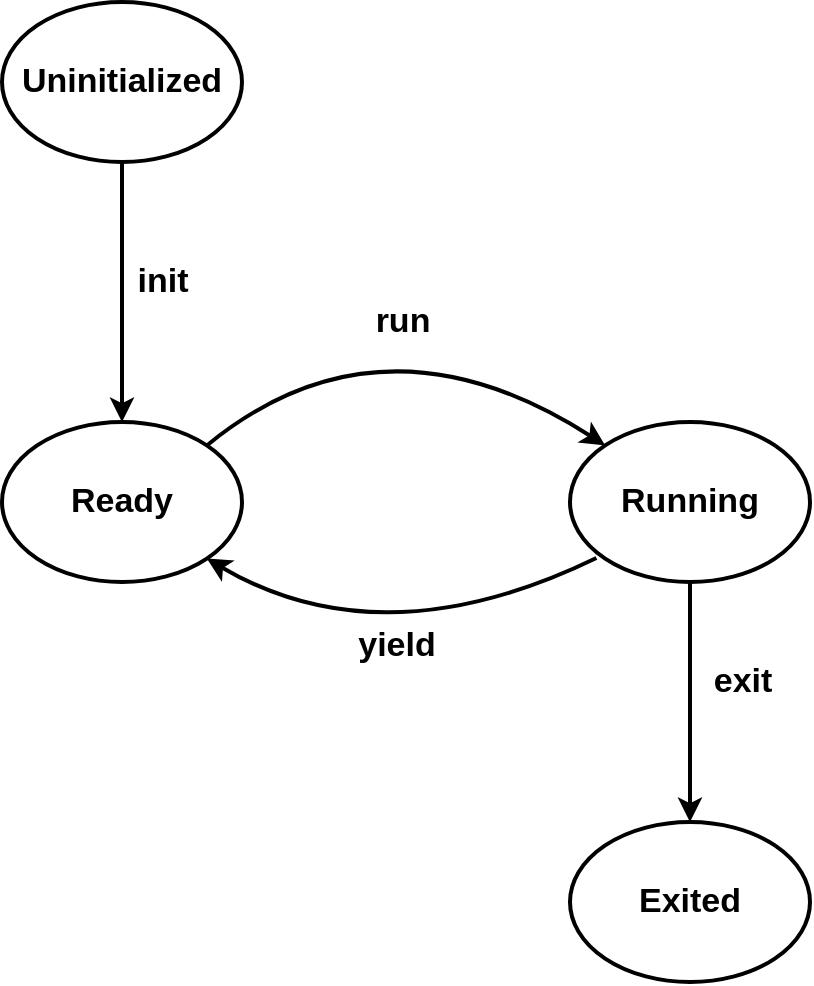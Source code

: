 <mxfile version="18.1.3" type="device"><diagram id="dKRfhjoco9sB7TBg1p4C" name="Page-1"><mxGraphModel dx="928" dy="536" grid="1" gridSize="10" guides="1" tooltips="1" connect="1" arrows="1" fold="1" page="1" pageScale="1" pageWidth="827" pageHeight="1169" math="0" shadow="0"><root><mxCell id="0"/><mxCell id="1" parent="0"/><mxCell id="pAH0g4qRpFm_h0R-Y7T_-1" value="Uninitialized" style="ellipse;whiteSpace=wrap;html=1;fontSize=17;strokeWidth=2;fontStyle=1" parent="1" vertex="1"><mxGeometry x="130" y="40" width="120" height="80" as="geometry"/></mxCell><mxCell id="pAH0g4qRpFm_h0R-Y7T_-2" value="Ready" style="ellipse;whiteSpace=wrap;html=1;fontSize=17;strokeWidth=2;fontStyle=1" parent="1" vertex="1"><mxGeometry x="130" y="250" width="120" height="80" as="geometry"/></mxCell><mxCell id="pAH0g4qRpFm_h0R-Y7T_-3" value="Running" style="ellipse;whiteSpace=wrap;html=1;fontSize=17;strokeWidth=2;fontStyle=1" parent="1" vertex="1"><mxGeometry x="414" y="250" width="120" height="80" as="geometry"/></mxCell><mxCell id="pAH0g4qRpFm_h0R-Y7T_-4" value="Exited" style="ellipse;whiteSpace=wrap;html=1;fontSize=17;strokeWidth=2;fontStyle=1" parent="1" vertex="1"><mxGeometry x="414" y="450" width="120" height="80" as="geometry"/></mxCell><mxCell id="pAH0g4qRpFm_h0R-Y7T_-5" value="" style="endArrow=classic;html=1;rounded=0;fontSize=17;exitX=0.5;exitY=1;exitDx=0;exitDy=0;entryX=0.5;entryY=0;entryDx=0;entryDy=0;strokeWidth=2;fontStyle=1" parent="1" source="pAH0g4qRpFm_h0R-Y7T_-1" target="pAH0g4qRpFm_h0R-Y7T_-2" edge="1"><mxGeometry width="50" height="50" relative="1" as="geometry"><mxPoint x="110" y="220" as="sourcePoint"/><mxPoint x="160" y="170" as="targetPoint"/></mxGeometry></mxCell><mxCell id="pAH0g4qRpFm_h0R-Y7T_-11" value="init" style="edgeLabel;html=1;align=center;verticalAlign=middle;resizable=0;points=[];fontSize=17;fontStyle=1" parent="pAH0g4qRpFm_h0R-Y7T_-5" vertex="1" connectable="0"><mxGeometry x="-0.277" y="-1" relative="1" as="geometry"><mxPoint x="21" y="13" as="offset"/></mxGeometry></mxCell><mxCell id="pAH0g4qRpFm_h0R-Y7T_-8" value="" style="endArrow=classic;html=1;rounded=0;fontSize=17;exitX=0.5;exitY=1;exitDx=0;exitDy=0;entryX=0.5;entryY=0;entryDx=0;entryDy=0;strokeWidth=2;fontStyle=1" parent="1" source="pAH0g4qRpFm_h0R-Y7T_-3" target="pAH0g4qRpFm_h0R-Y7T_-4" edge="1"><mxGeometry width="50" height="50" relative="1" as="geometry"><mxPoint x="441.574" y="328.284" as="sourcePoint"/><mxPoint x="266.426" y="328.284" as="targetPoint"/></mxGeometry></mxCell><mxCell id="pAH0g4qRpFm_h0R-Y7T_-13" value="exit" style="edgeLabel;html=1;align=center;verticalAlign=middle;resizable=0;points=[];fontSize=17;fontStyle=1" parent="pAH0g4qRpFm_h0R-Y7T_-8" vertex="1" connectable="0"><mxGeometry x="-0.3" y="-5" relative="1" as="geometry"><mxPoint x="31" y="8" as="offset"/></mxGeometry></mxCell><mxCell id="pAH0g4qRpFm_h0R-Y7T_-9" value="" style="curved=1;endArrow=classic;html=1;rounded=0;fontSize=17;strokeWidth=2;exitX=1;exitY=0;exitDx=0;exitDy=0;entryX=0;entryY=0;entryDx=0;entryDy=0;fontStyle=1" parent="1" source="pAH0g4qRpFm_h0R-Y7T_-2" target="pAH0g4qRpFm_h0R-Y7T_-3" edge="1"><mxGeometry width="50" height="50" relative="1" as="geometry"><mxPoint x="150" y="520" as="sourcePoint"/><mxPoint x="200" y="470" as="targetPoint"/><Array as="points"><mxPoint x="320" y="190"/></Array></mxGeometry></mxCell><mxCell id="pAH0g4qRpFm_h0R-Y7T_-12" value="run" style="edgeLabel;html=1;align=center;verticalAlign=middle;resizable=0;points=[];fontSize=17;fontStyle=1" parent="pAH0g4qRpFm_h0R-Y7T_-9" vertex="1" connectable="0"><mxGeometry x="-0.327" y="-23" relative="1" as="geometry"><mxPoint x="19" y="-27" as="offset"/></mxGeometry></mxCell><mxCell id="pAH0g4qRpFm_h0R-Y7T_-10" value="yield" style="curved=1;endArrow=classic;html=1;rounded=0;fontSize=17;strokeWidth=2;entryX=1;entryY=1;entryDx=0;entryDy=0;fontStyle=1;exitX=0.11;exitY=0.85;exitDx=0;exitDy=0;exitPerimeter=0;" parent="1" source="pAH0g4qRpFm_h0R-Y7T_-3" target="pAH0g4qRpFm_h0R-Y7T_-2" edge="1"><mxGeometry x="-0.014" y="-4" width="50" height="50" relative="1" as="geometry"><mxPoint x="280" y="430" as="sourcePoint"/><mxPoint x="417.574" y="271.716" as="targetPoint"/><Array as="points"><mxPoint x="320" y="370"/></Array><mxPoint as="offset"/></mxGeometry></mxCell></root></mxGraphModel></diagram></mxfile>